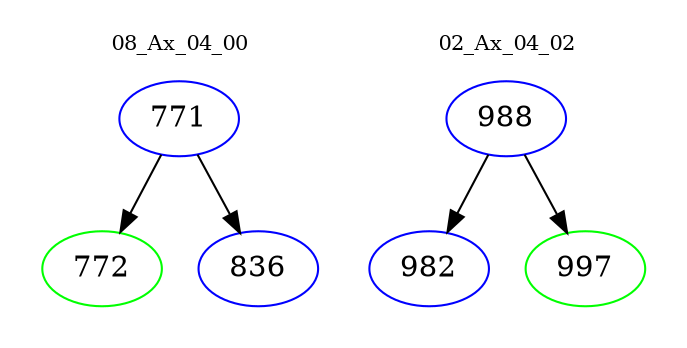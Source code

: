 digraph{
subgraph cluster_0 {
color = white
label = "08_Ax_04_00";
fontsize=10;
T0_771 [label="771", color="blue"]
T0_771 -> T0_772 [color="black"]
T0_772 [label="772", color="green"]
T0_771 -> T0_836 [color="black"]
T0_836 [label="836", color="blue"]
}
subgraph cluster_1 {
color = white
label = "02_Ax_04_02";
fontsize=10;
T1_988 [label="988", color="blue"]
T1_988 -> T1_982 [color="black"]
T1_982 [label="982", color="blue"]
T1_988 -> T1_997 [color="black"]
T1_997 [label="997", color="green"]
}
}
